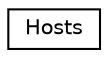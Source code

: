 digraph "Graphical Class Hierarchy"
{
 // LATEX_PDF_SIZE
  edge [fontname="Helvetica",fontsize="10",labelfontname="Helvetica",labelfontsize="10"];
  node [fontname="Helvetica",fontsize="10",shape=record];
  rankdir="LR";
  Node0 [label="Hosts",height=0.2,width=0.4,color="black", fillcolor="white", style="filled",URL="$classHosts.html",tooltip=" "];
}
